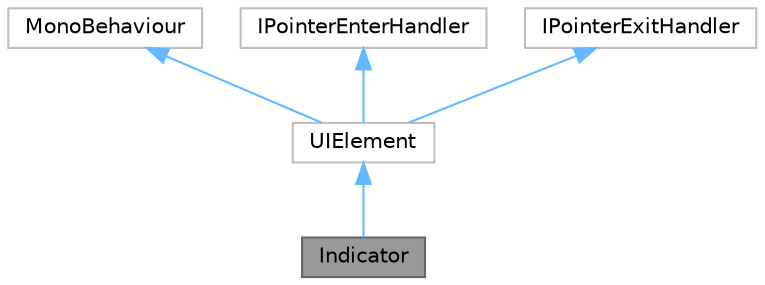 digraph "Indicator"
{
 // LATEX_PDF_SIZE
  bgcolor="transparent";
  edge [fontname=Helvetica,fontsize=10,labelfontname=Helvetica,labelfontsize=10];
  node [fontname=Helvetica,fontsize=10,shape=box,height=0.2,width=0.4];
  Node1 [label="Indicator",height=0.2,width=0.4,color="gray40", fillcolor="grey60", style="filled", fontcolor="black",tooltip=" "];
  Node2 -> Node1 [dir="back",color="steelblue1",style="solid"];
  Node2 [label="UIElement",height=0.2,width=0.4,color="grey75", fillcolor="white", style="filled",URL="$class_u_i_element.html",tooltip=" "];
  Node3 -> Node2 [dir="back",color="steelblue1",style="solid"];
  Node3 [label="MonoBehaviour",height=0.2,width=0.4,color="grey75", fillcolor="white", style="filled",tooltip=" "];
  Node4 -> Node2 [dir="back",color="steelblue1",style="solid"];
  Node4 [label="IPointerEnterHandler",height=0.2,width=0.4,color="grey75", fillcolor="white", style="filled",tooltip=" "];
  Node5 -> Node2 [dir="back",color="steelblue1",style="solid"];
  Node5 [label="IPointerExitHandler",height=0.2,width=0.4,color="grey75", fillcolor="white", style="filled",tooltip=" "];
}
